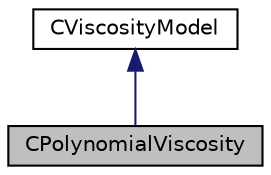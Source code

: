 digraph "CPolynomialViscosity"
{
  edge [fontname="Helvetica",fontsize="10",labelfontname="Helvetica",labelfontsize="10"];
  node [fontname="Helvetica",fontsize="10",shape=record];
  Node2 [label="CPolynomialViscosity",height=0.2,width=0.4,color="black", fillcolor="grey75", style="filled", fontcolor="black"];
  Node3 -> Node2 [dir="back",color="midnightblue",fontsize="10",style="solid",fontname="Helvetica"];
  Node3 [label="CViscosityModel",height=0.2,width=0.4,color="black", fillcolor="white", style="filled",URL="$class_c_viscosity_model.html",tooltip="Main class for defining the Transport-Physical Model a child class for each particular Model (Power l..."];
}
